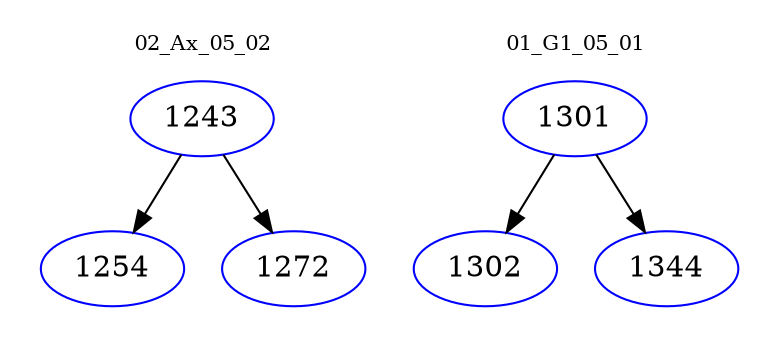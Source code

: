 digraph{
subgraph cluster_0 {
color = white
label = "02_Ax_05_02";
fontsize=10;
T0_1243 [label="1243", color="blue"]
T0_1243 -> T0_1254 [color="black"]
T0_1254 [label="1254", color="blue"]
T0_1243 -> T0_1272 [color="black"]
T0_1272 [label="1272", color="blue"]
}
subgraph cluster_1 {
color = white
label = "01_G1_05_01";
fontsize=10;
T1_1301 [label="1301", color="blue"]
T1_1301 -> T1_1302 [color="black"]
T1_1302 [label="1302", color="blue"]
T1_1301 -> T1_1344 [color="black"]
T1_1344 [label="1344", color="blue"]
}
}

